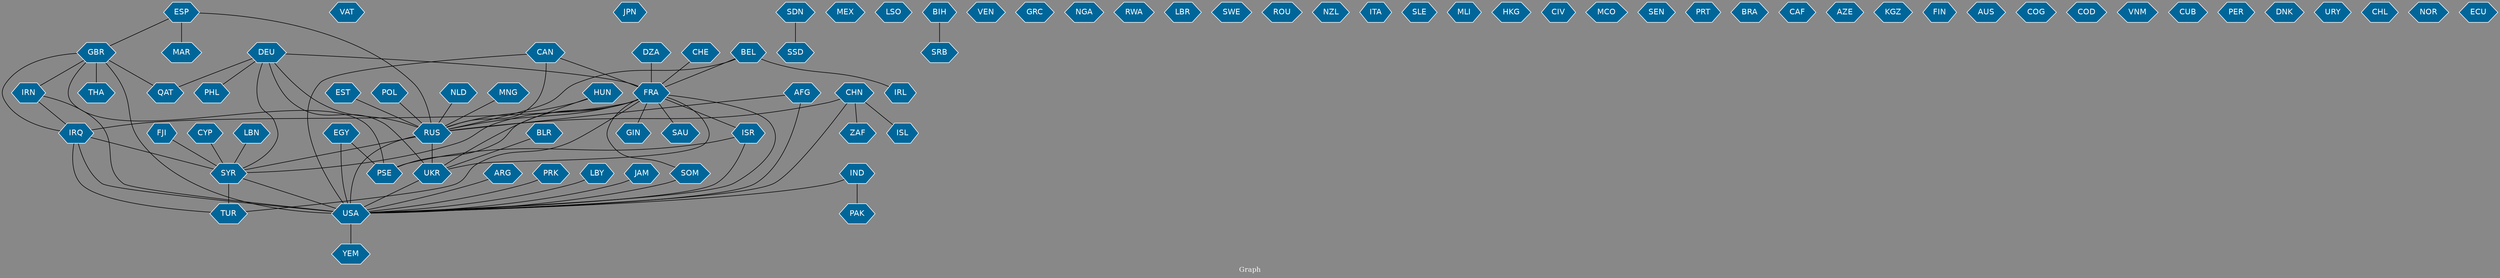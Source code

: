// Countries together in item graph
graph {
	graph [bgcolor="#888888" fontcolor=white fontsize=12 label="Graph" outputorder=edgesfirst overlap=prism]
	node [color=white fillcolor="#006699" fontcolor=white fontname=Helvetica shape=hexagon style=filled]
	edge [arrowhead=open color=black fontcolor=white fontname=Courier fontsize=12]
		USA [label=USA]
		VAT [label=VAT]
		SYR [label=SYR]
		JPN [label=JPN]
		RUS [label=RUS]
		EST [label=EST]
		CHN [label=CHN]
		GBR [label=GBR]
		UKR [label=UKR]
		CAN [label=CAN]
		SSD [label=SSD]
		SDN [label=SDN]
		FRA [label=FRA]
		DEU [label=DEU]
		IRN [label=IRN]
		IRQ [label=IRQ]
		MEX [label=MEX]
		DZA [label=DZA]
		ISR [label=ISR]
		PSE [label=PSE]
		YEM [label=YEM]
		EGY [label=EGY]
		TUR [label=TUR]
		ARG [label=ARG]
		ESP [label=ESP]
		LSO [label=LSO]
		ZAF [label=ZAF]
		BIH [label=BIH]
		POL [label=POL]
		VEN [label=VEN]
		IRL [label=IRL]
		BEL [label=BEL]
		SOM [label=SOM]
		AFG [label=AFG]
		GRC [label=GRC]
		NGA [label=NGA]
		RWA [label=RWA]
		LBR [label=LBR]
		PAK [label=PAK]
		SWE [label=SWE]
		ROU [label=ROU]
		NZL [label=NZL]
		QAT [label=QAT]
		ITA [label=ITA]
		SLE [label=SLE]
		PRK [label=PRK]
		HUN [label=HUN]
		GIN [label=GIN]
		IND [label=IND]
		MLI [label=MLI]
		LBY [label=LBY]
		HKG [label=HKG]
		CIV [label=CIV]
		MCO [label=MCO]
		PHL [label=PHL]
		FJI [label=FJI]
		SEN [label=SEN]
		PRT [label=PRT]
		BRA [label=BRA]
		CAF [label=CAF]
		AZE [label=AZE]
		NLD [label=NLD]
		CHE [label=CHE]
		ISL [label=ISL]
		KGZ [label=KGZ]
		FIN [label=FIN]
		CYP [label=CYP]
		AUS [label=AUS]
		LBN [label=LBN]
		JAM [label=JAM]
		MAR [label=MAR]
		COG [label=COG]
		COD [label=COD]
		VNM [label=VNM]
		CUB [label=CUB]
		PER [label=PER]
		SAU [label=SAU]
		SRB [label=SRB]
		DNK [label=DNK]
		URY [label=URY]
		MNG [label=MNG]
		CHL [label=CHL]
		NOR [label=NOR]
		THA [label=THA]
		BLR [label=BLR]
		ECU [label=ECU]
			FRA -- USA [weight=7]
			DEU -- FRA [weight=3]
			DEU -- UKR [weight=1]
			JAM -- USA [weight=1]
			ISR -- PSE [weight=11]
			SYR -- TUR [weight=9]
			DEU -- RUS [weight=1]
			IND -- PAK [weight=1]
			ESP -- RUS [weight=1]
			CAN -- USA [weight=2]
			IRN -- IRQ [weight=2]
			DEU -- PHL [weight=1]
			GBR -- QAT [weight=1]
			EGY -- PSE [weight=2]
			SYR -- USA [weight=3]
			ARG -- USA [weight=2]
			AFG -- RUS [weight=1]
			IRQ -- USA [weight=16]
			GBR -- IRN [weight=1]
			NLD -- RUS [weight=1]
			CYP -- SYR [weight=3]
			RUS -- SYR [weight=2]
			FRA -- IRQ [weight=24]
			USA -- YEM [weight=1]
			IND -- USA [weight=1]
			BLR -- UKR [weight=1]
			BIH -- SRB [weight=2]
			HUN -- RUS [weight=1]
			FRA -- TUR [weight=2]
			BEL -- IRL [weight=1]
			FRA -- SOM [weight=1]
			MNG -- RUS [weight=1]
			DZA -- FRA [weight=14]
			FRA -- SYR [weight=6]
			CAN -- RUS [weight=2]
			EGY -- USA [weight=2]
			ESP -- MAR [weight=1]
			CAN -- FRA [weight=1]
			CHN -- RUS [weight=1]
			FRA -- SAU [weight=1]
			RUS -- USA [weight=6]
			SOM -- USA [weight=4]
			LBN -- SYR [weight=1]
			UKR -- USA [weight=2]
			RUS -- UKR [weight=32]
			BEL -- RUS [weight=1]
			BEL -- FRA [weight=2]
			IRQ -- SYR [weight=8]
			FRA -- RUS [weight=5]
			IRN -- USA [weight=3]
			FRA -- PSE [weight=1]
			LBY -- USA [weight=1]
			GBR -- PSE [weight=1]
			CHN -- USA [weight=1]
			ISR -- USA [weight=1]
			CHN -- ZAF [weight=1]
			SDN -- SSD [weight=2]
			ESP -- GBR [weight=1]
			DEU -- QAT [weight=1]
			EST -- RUS [weight=3]
			FRA -- ISR [weight=1]
			POL -- RUS [weight=1]
			CHE -- FRA [weight=1]
			HUN -- UKR [weight=1]
			GBR -- THA [weight=1]
			PRK -- USA [weight=5]
			IRQ -- TUR [weight=1]
			DEU -- SYR [weight=2]
			FRA -- UKR [weight=1]
			GBR -- IRQ [weight=6]
			GBR -- USA [weight=6]
			FRA -- GIN [weight=1]
			AFG -- USA [weight=2]
			CHN -- ISL [weight=2]
			FJI -- SYR [weight=4]
}